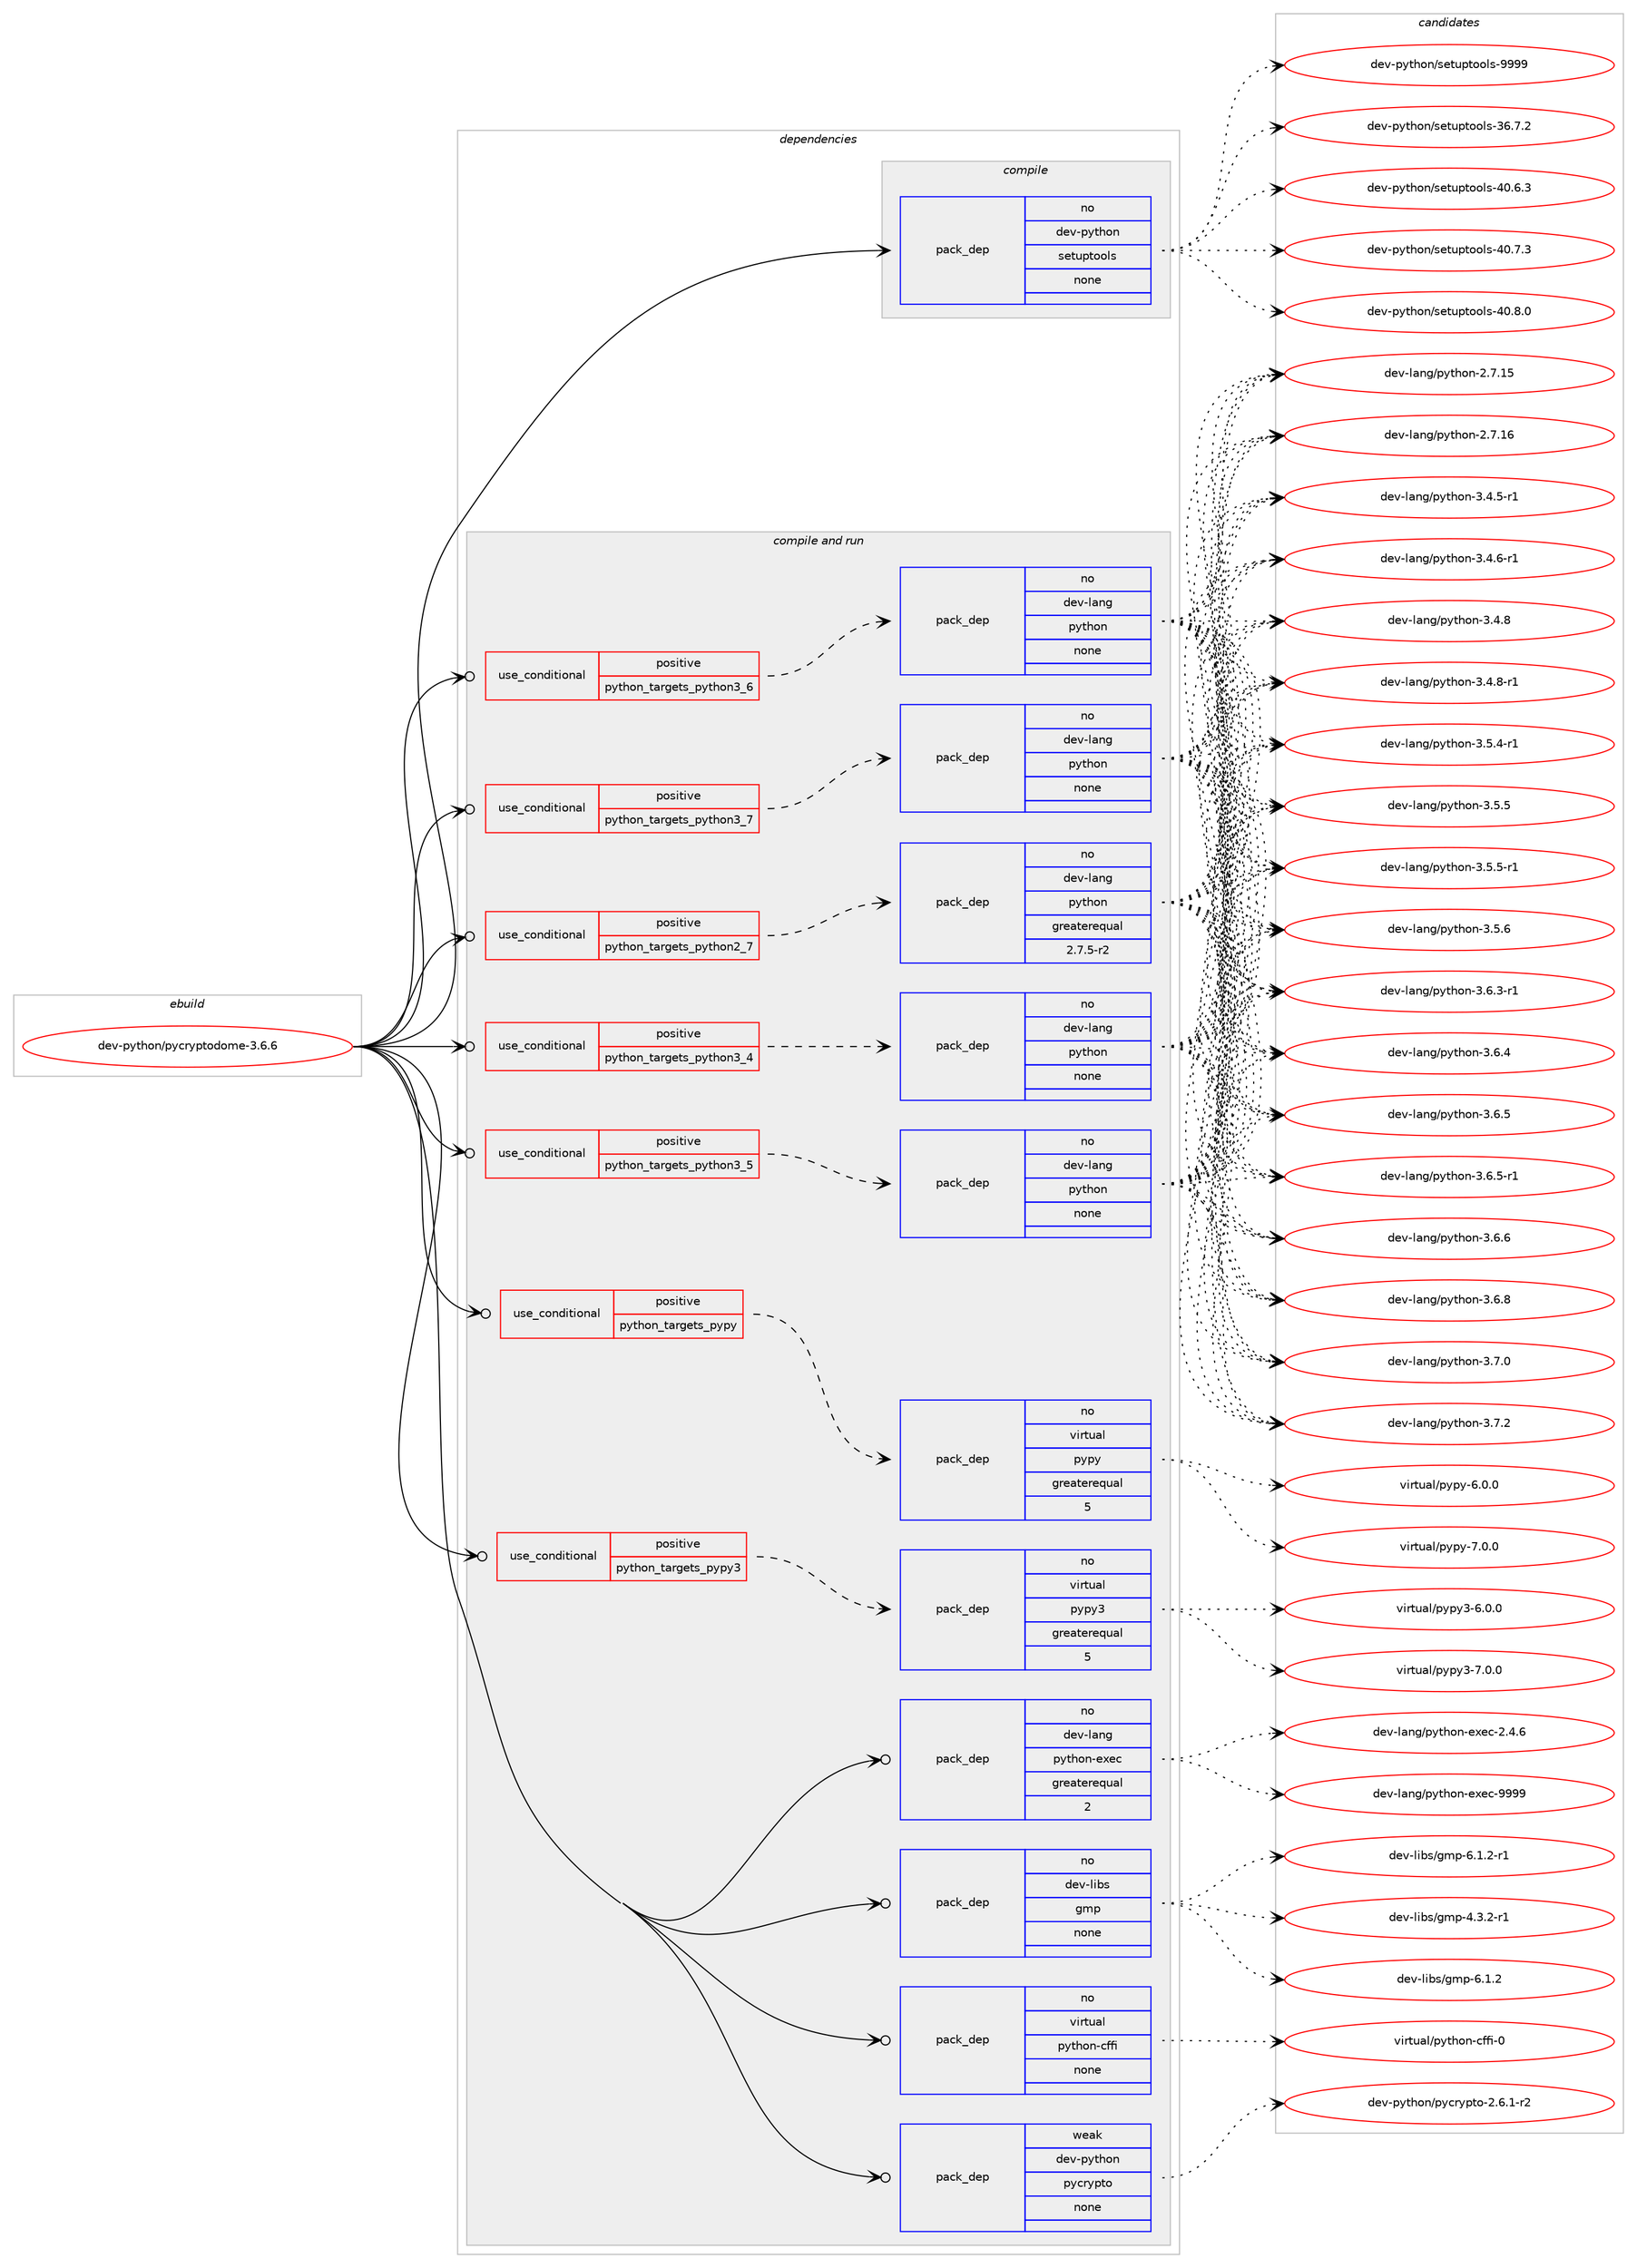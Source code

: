 digraph prolog {

# *************
# Graph options
# *************

newrank=true;
concentrate=true;
compound=true;
graph [rankdir=LR,fontname=Helvetica,fontsize=10,ranksep=1.5];#, ranksep=2.5, nodesep=0.2];
edge  [arrowhead=vee];
node  [fontname=Helvetica,fontsize=10];

# **********
# The ebuild
# **********

subgraph cluster_leftcol {
color=gray;
rank=same;
label=<<i>ebuild</i>>;
id [label="dev-python/pycryptodome-3.6.6", color=red, width=4, href="../dev-python/pycryptodome-3.6.6.svg"];
}

# ****************
# The dependencies
# ****************

subgraph cluster_midcol {
color=gray;
label=<<i>dependencies</i>>;
subgraph cluster_compile {
fillcolor="#eeeeee";
style=filled;
label=<<i>compile</i>>;
subgraph pack1024546 {
dependency1428334 [label=<<TABLE BORDER="0" CELLBORDER="1" CELLSPACING="0" CELLPADDING="4" WIDTH="220"><TR><TD ROWSPAN="6" CELLPADDING="30">pack_dep</TD></TR><TR><TD WIDTH="110">no</TD></TR><TR><TD>dev-python</TD></TR><TR><TD>setuptools</TD></TR><TR><TD>none</TD></TR><TR><TD></TD></TR></TABLE>>, shape=none, color=blue];
}
id:e -> dependency1428334:w [weight=20,style="solid",arrowhead="vee"];
}
subgraph cluster_compileandrun {
fillcolor="#eeeeee";
style=filled;
label=<<i>compile and run</i>>;
subgraph cond380474 {
dependency1428335 [label=<<TABLE BORDER="0" CELLBORDER="1" CELLSPACING="0" CELLPADDING="4"><TR><TD ROWSPAN="3" CELLPADDING="10">use_conditional</TD></TR><TR><TD>positive</TD></TR><TR><TD>python_targets_pypy</TD></TR></TABLE>>, shape=none, color=red];
subgraph pack1024547 {
dependency1428336 [label=<<TABLE BORDER="0" CELLBORDER="1" CELLSPACING="0" CELLPADDING="4" WIDTH="220"><TR><TD ROWSPAN="6" CELLPADDING="30">pack_dep</TD></TR><TR><TD WIDTH="110">no</TD></TR><TR><TD>virtual</TD></TR><TR><TD>pypy</TD></TR><TR><TD>greaterequal</TD></TR><TR><TD>5</TD></TR></TABLE>>, shape=none, color=blue];
}
dependency1428335:e -> dependency1428336:w [weight=20,style="dashed",arrowhead="vee"];
}
id:e -> dependency1428335:w [weight=20,style="solid",arrowhead="odotvee"];
subgraph cond380475 {
dependency1428337 [label=<<TABLE BORDER="0" CELLBORDER="1" CELLSPACING="0" CELLPADDING="4"><TR><TD ROWSPAN="3" CELLPADDING="10">use_conditional</TD></TR><TR><TD>positive</TD></TR><TR><TD>python_targets_pypy3</TD></TR></TABLE>>, shape=none, color=red];
subgraph pack1024548 {
dependency1428338 [label=<<TABLE BORDER="0" CELLBORDER="1" CELLSPACING="0" CELLPADDING="4" WIDTH="220"><TR><TD ROWSPAN="6" CELLPADDING="30">pack_dep</TD></TR><TR><TD WIDTH="110">no</TD></TR><TR><TD>virtual</TD></TR><TR><TD>pypy3</TD></TR><TR><TD>greaterequal</TD></TR><TR><TD>5</TD></TR></TABLE>>, shape=none, color=blue];
}
dependency1428337:e -> dependency1428338:w [weight=20,style="dashed",arrowhead="vee"];
}
id:e -> dependency1428337:w [weight=20,style="solid",arrowhead="odotvee"];
subgraph cond380476 {
dependency1428339 [label=<<TABLE BORDER="0" CELLBORDER="1" CELLSPACING="0" CELLPADDING="4"><TR><TD ROWSPAN="3" CELLPADDING="10">use_conditional</TD></TR><TR><TD>positive</TD></TR><TR><TD>python_targets_python2_7</TD></TR></TABLE>>, shape=none, color=red];
subgraph pack1024549 {
dependency1428340 [label=<<TABLE BORDER="0" CELLBORDER="1" CELLSPACING="0" CELLPADDING="4" WIDTH="220"><TR><TD ROWSPAN="6" CELLPADDING="30">pack_dep</TD></TR><TR><TD WIDTH="110">no</TD></TR><TR><TD>dev-lang</TD></TR><TR><TD>python</TD></TR><TR><TD>greaterequal</TD></TR><TR><TD>2.7.5-r2</TD></TR></TABLE>>, shape=none, color=blue];
}
dependency1428339:e -> dependency1428340:w [weight=20,style="dashed",arrowhead="vee"];
}
id:e -> dependency1428339:w [weight=20,style="solid",arrowhead="odotvee"];
subgraph cond380477 {
dependency1428341 [label=<<TABLE BORDER="0" CELLBORDER="1" CELLSPACING="0" CELLPADDING="4"><TR><TD ROWSPAN="3" CELLPADDING="10">use_conditional</TD></TR><TR><TD>positive</TD></TR><TR><TD>python_targets_python3_4</TD></TR></TABLE>>, shape=none, color=red];
subgraph pack1024550 {
dependency1428342 [label=<<TABLE BORDER="0" CELLBORDER="1" CELLSPACING="0" CELLPADDING="4" WIDTH="220"><TR><TD ROWSPAN="6" CELLPADDING="30">pack_dep</TD></TR><TR><TD WIDTH="110">no</TD></TR><TR><TD>dev-lang</TD></TR><TR><TD>python</TD></TR><TR><TD>none</TD></TR><TR><TD></TD></TR></TABLE>>, shape=none, color=blue];
}
dependency1428341:e -> dependency1428342:w [weight=20,style="dashed",arrowhead="vee"];
}
id:e -> dependency1428341:w [weight=20,style="solid",arrowhead="odotvee"];
subgraph cond380478 {
dependency1428343 [label=<<TABLE BORDER="0" CELLBORDER="1" CELLSPACING="0" CELLPADDING="4"><TR><TD ROWSPAN="3" CELLPADDING="10">use_conditional</TD></TR><TR><TD>positive</TD></TR><TR><TD>python_targets_python3_5</TD></TR></TABLE>>, shape=none, color=red];
subgraph pack1024551 {
dependency1428344 [label=<<TABLE BORDER="0" CELLBORDER="1" CELLSPACING="0" CELLPADDING="4" WIDTH="220"><TR><TD ROWSPAN="6" CELLPADDING="30">pack_dep</TD></TR><TR><TD WIDTH="110">no</TD></TR><TR><TD>dev-lang</TD></TR><TR><TD>python</TD></TR><TR><TD>none</TD></TR><TR><TD></TD></TR></TABLE>>, shape=none, color=blue];
}
dependency1428343:e -> dependency1428344:w [weight=20,style="dashed",arrowhead="vee"];
}
id:e -> dependency1428343:w [weight=20,style="solid",arrowhead="odotvee"];
subgraph cond380479 {
dependency1428345 [label=<<TABLE BORDER="0" CELLBORDER="1" CELLSPACING="0" CELLPADDING="4"><TR><TD ROWSPAN="3" CELLPADDING="10">use_conditional</TD></TR><TR><TD>positive</TD></TR><TR><TD>python_targets_python3_6</TD></TR></TABLE>>, shape=none, color=red];
subgraph pack1024552 {
dependency1428346 [label=<<TABLE BORDER="0" CELLBORDER="1" CELLSPACING="0" CELLPADDING="4" WIDTH="220"><TR><TD ROWSPAN="6" CELLPADDING="30">pack_dep</TD></TR><TR><TD WIDTH="110">no</TD></TR><TR><TD>dev-lang</TD></TR><TR><TD>python</TD></TR><TR><TD>none</TD></TR><TR><TD></TD></TR></TABLE>>, shape=none, color=blue];
}
dependency1428345:e -> dependency1428346:w [weight=20,style="dashed",arrowhead="vee"];
}
id:e -> dependency1428345:w [weight=20,style="solid",arrowhead="odotvee"];
subgraph cond380480 {
dependency1428347 [label=<<TABLE BORDER="0" CELLBORDER="1" CELLSPACING="0" CELLPADDING="4"><TR><TD ROWSPAN="3" CELLPADDING="10">use_conditional</TD></TR><TR><TD>positive</TD></TR><TR><TD>python_targets_python3_7</TD></TR></TABLE>>, shape=none, color=red];
subgraph pack1024553 {
dependency1428348 [label=<<TABLE BORDER="0" CELLBORDER="1" CELLSPACING="0" CELLPADDING="4" WIDTH="220"><TR><TD ROWSPAN="6" CELLPADDING="30">pack_dep</TD></TR><TR><TD WIDTH="110">no</TD></TR><TR><TD>dev-lang</TD></TR><TR><TD>python</TD></TR><TR><TD>none</TD></TR><TR><TD></TD></TR></TABLE>>, shape=none, color=blue];
}
dependency1428347:e -> dependency1428348:w [weight=20,style="dashed",arrowhead="vee"];
}
id:e -> dependency1428347:w [weight=20,style="solid",arrowhead="odotvee"];
subgraph pack1024554 {
dependency1428349 [label=<<TABLE BORDER="0" CELLBORDER="1" CELLSPACING="0" CELLPADDING="4" WIDTH="220"><TR><TD ROWSPAN="6" CELLPADDING="30">pack_dep</TD></TR><TR><TD WIDTH="110">no</TD></TR><TR><TD>dev-lang</TD></TR><TR><TD>python-exec</TD></TR><TR><TD>greaterequal</TD></TR><TR><TD>2</TD></TR></TABLE>>, shape=none, color=blue];
}
id:e -> dependency1428349:w [weight=20,style="solid",arrowhead="odotvee"];
subgraph pack1024555 {
dependency1428350 [label=<<TABLE BORDER="0" CELLBORDER="1" CELLSPACING="0" CELLPADDING="4" WIDTH="220"><TR><TD ROWSPAN="6" CELLPADDING="30">pack_dep</TD></TR><TR><TD WIDTH="110">no</TD></TR><TR><TD>dev-libs</TD></TR><TR><TD>gmp</TD></TR><TR><TD>none</TD></TR><TR><TD></TD></TR></TABLE>>, shape=none, color=blue];
}
id:e -> dependency1428350:w [weight=20,style="solid",arrowhead="odotvee"];
subgraph pack1024556 {
dependency1428351 [label=<<TABLE BORDER="0" CELLBORDER="1" CELLSPACING="0" CELLPADDING="4" WIDTH="220"><TR><TD ROWSPAN="6" CELLPADDING="30">pack_dep</TD></TR><TR><TD WIDTH="110">no</TD></TR><TR><TD>virtual</TD></TR><TR><TD>python-cffi</TD></TR><TR><TD>none</TD></TR><TR><TD></TD></TR></TABLE>>, shape=none, color=blue];
}
id:e -> dependency1428351:w [weight=20,style="solid",arrowhead="odotvee"];
subgraph pack1024557 {
dependency1428352 [label=<<TABLE BORDER="0" CELLBORDER="1" CELLSPACING="0" CELLPADDING="4" WIDTH="220"><TR><TD ROWSPAN="6" CELLPADDING="30">pack_dep</TD></TR><TR><TD WIDTH="110">weak</TD></TR><TR><TD>dev-python</TD></TR><TR><TD>pycrypto</TD></TR><TR><TD>none</TD></TR><TR><TD></TD></TR></TABLE>>, shape=none, color=blue];
}
id:e -> dependency1428352:w [weight=20,style="solid",arrowhead="odotvee"];
}
subgraph cluster_run {
fillcolor="#eeeeee";
style=filled;
label=<<i>run</i>>;
}
}

# **************
# The candidates
# **************

subgraph cluster_choices {
rank=same;
color=gray;
label=<<i>candidates</i>>;

subgraph choice1024546 {
color=black;
nodesep=1;
choice100101118451121211161041111104711510111611711211611111110811545515446554650 [label="dev-python/setuptools-36.7.2", color=red, width=4,href="../dev-python/setuptools-36.7.2.svg"];
choice100101118451121211161041111104711510111611711211611111110811545524846544651 [label="dev-python/setuptools-40.6.3", color=red, width=4,href="../dev-python/setuptools-40.6.3.svg"];
choice100101118451121211161041111104711510111611711211611111110811545524846554651 [label="dev-python/setuptools-40.7.3", color=red, width=4,href="../dev-python/setuptools-40.7.3.svg"];
choice100101118451121211161041111104711510111611711211611111110811545524846564648 [label="dev-python/setuptools-40.8.0", color=red, width=4,href="../dev-python/setuptools-40.8.0.svg"];
choice10010111845112121116104111110471151011161171121161111111081154557575757 [label="dev-python/setuptools-9999", color=red, width=4,href="../dev-python/setuptools-9999.svg"];
dependency1428334:e -> choice100101118451121211161041111104711510111611711211611111110811545515446554650:w [style=dotted,weight="100"];
dependency1428334:e -> choice100101118451121211161041111104711510111611711211611111110811545524846544651:w [style=dotted,weight="100"];
dependency1428334:e -> choice100101118451121211161041111104711510111611711211611111110811545524846554651:w [style=dotted,weight="100"];
dependency1428334:e -> choice100101118451121211161041111104711510111611711211611111110811545524846564648:w [style=dotted,weight="100"];
dependency1428334:e -> choice10010111845112121116104111110471151011161171121161111111081154557575757:w [style=dotted,weight="100"];
}
subgraph choice1024547 {
color=black;
nodesep=1;
choice1181051141161179710847112121112121455446484648 [label="virtual/pypy-6.0.0", color=red, width=4,href="../virtual/pypy-6.0.0.svg"];
choice1181051141161179710847112121112121455546484648 [label="virtual/pypy-7.0.0", color=red, width=4,href="../virtual/pypy-7.0.0.svg"];
dependency1428336:e -> choice1181051141161179710847112121112121455446484648:w [style=dotted,weight="100"];
dependency1428336:e -> choice1181051141161179710847112121112121455546484648:w [style=dotted,weight="100"];
}
subgraph choice1024548 {
color=black;
nodesep=1;
choice118105114116117971084711212111212151455446484648 [label="virtual/pypy3-6.0.0", color=red, width=4,href="../virtual/pypy3-6.0.0.svg"];
choice118105114116117971084711212111212151455546484648 [label="virtual/pypy3-7.0.0", color=red, width=4,href="../virtual/pypy3-7.0.0.svg"];
dependency1428338:e -> choice118105114116117971084711212111212151455446484648:w [style=dotted,weight="100"];
dependency1428338:e -> choice118105114116117971084711212111212151455546484648:w [style=dotted,weight="100"];
}
subgraph choice1024549 {
color=black;
nodesep=1;
choice10010111845108971101034711212111610411111045504655464953 [label="dev-lang/python-2.7.15", color=red, width=4,href="../dev-lang/python-2.7.15.svg"];
choice10010111845108971101034711212111610411111045504655464954 [label="dev-lang/python-2.7.16", color=red, width=4,href="../dev-lang/python-2.7.16.svg"];
choice1001011184510897110103471121211161041111104551465246534511449 [label="dev-lang/python-3.4.5-r1", color=red, width=4,href="../dev-lang/python-3.4.5-r1.svg"];
choice1001011184510897110103471121211161041111104551465246544511449 [label="dev-lang/python-3.4.6-r1", color=red, width=4,href="../dev-lang/python-3.4.6-r1.svg"];
choice100101118451089711010347112121116104111110455146524656 [label="dev-lang/python-3.4.8", color=red, width=4,href="../dev-lang/python-3.4.8.svg"];
choice1001011184510897110103471121211161041111104551465246564511449 [label="dev-lang/python-3.4.8-r1", color=red, width=4,href="../dev-lang/python-3.4.8-r1.svg"];
choice1001011184510897110103471121211161041111104551465346524511449 [label="dev-lang/python-3.5.4-r1", color=red, width=4,href="../dev-lang/python-3.5.4-r1.svg"];
choice100101118451089711010347112121116104111110455146534653 [label="dev-lang/python-3.5.5", color=red, width=4,href="../dev-lang/python-3.5.5.svg"];
choice1001011184510897110103471121211161041111104551465346534511449 [label="dev-lang/python-3.5.5-r1", color=red, width=4,href="../dev-lang/python-3.5.5-r1.svg"];
choice100101118451089711010347112121116104111110455146534654 [label="dev-lang/python-3.5.6", color=red, width=4,href="../dev-lang/python-3.5.6.svg"];
choice1001011184510897110103471121211161041111104551465446514511449 [label="dev-lang/python-3.6.3-r1", color=red, width=4,href="../dev-lang/python-3.6.3-r1.svg"];
choice100101118451089711010347112121116104111110455146544652 [label="dev-lang/python-3.6.4", color=red, width=4,href="../dev-lang/python-3.6.4.svg"];
choice100101118451089711010347112121116104111110455146544653 [label="dev-lang/python-3.6.5", color=red, width=4,href="../dev-lang/python-3.6.5.svg"];
choice1001011184510897110103471121211161041111104551465446534511449 [label="dev-lang/python-3.6.5-r1", color=red, width=4,href="../dev-lang/python-3.6.5-r1.svg"];
choice100101118451089711010347112121116104111110455146544654 [label="dev-lang/python-3.6.6", color=red, width=4,href="../dev-lang/python-3.6.6.svg"];
choice100101118451089711010347112121116104111110455146544656 [label="dev-lang/python-3.6.8", color=red, width=4,href="../dev-lang/python-3.6.8.svg"];
choice100101118451089711010347112121116104111110455146554648 [label="dev-lang/python-3.7.0", color=red, width=4,href="../dev-lang/python-3.7.0.svg"];
choice100101118451089711010347112121116104111110455146554650 [label="dev-lang/python-3.7.2", color=red, width=4,href="../dev-lang/python-3.7.2.svg"];
dependency1428340:e -> choice10010111845108971101034711212111610411111045504655464953:w [style=dotted,weight="100"];
dependency1428340:e -> choice10010111845108971101034711212111610411111045504655464954:w [style=dotted,weight="100"];
dependency1428340:e -> choice1001011184510897110103471121211161041111104551465246534511449:w [style=dotted,weight="100"];
dependency1428340:e -> choice1001011184510897110103471121211161041111104551465246544511449:w [style=dotted,weight="100"];
dependency1428340:e -> choice100101118451089711010347112121116104111110455146524656:w [style=dotted,weight="100"];
dependency1428340:e -> choice1001011184510897110103471121211161041111104551465246564511449:w [style=dotted,weight="100"];
dependency1428340:e -> choice1001011184510897110103471121211161041111104551465346524511449:w [style=dotted,weight="100"];
dependency1428340:e -> choice100101118451089711010347112121116104111110455146534653:w [style=dotted,weight="100"];
dependency1428340:e -> choice1001011184510897110103471121211161041111104551465346534511449:w [style=dotted,weight="100"];
dependency1428340:e -> choice100101118451089711010347112121116104111110455146534654:w [style=dotted,weight="100"];
dependency1428340:e -> choice1001011184510897110103471121211161041111104551465446514511449:w [style=dotted,weight="100"];
dependency1428340:e -> choice100101118451089711010347112121116104111110455146544652:w [style=dotted,weight="100"];
dependency1428340:e -> choice100101118451089711010347112121116104111110455146544653:w [style=dotted,weight="100"];
dependency1428340:e -> choice1001011184510897110103471121211161041111104551465446534511449:w [style=dotted,weight="100"];
dependency1428340:e -> choice100101118451089711010347112121116104111110455146544654:w [style=dotted,weight="100"];
dependency1428340:e -> choice100101118451089711010347112121116104111110455146544656:w [style=dotted,weight="100"];
dependency1428340:e -> choice100101118451089711010347112121116104111110455146554648:w [style=dotted,weight="100"];
dependency1428340:e -> choice100101118451089711010347112121116104111110455146554650:w [style=dotted,weight="100"];
}
subgraph choice1024550 {
color=black;
nodesep=1;
choice10010111845108971101034711212111610411111045504655464953 [label="dev-lang/python-2.7.15", color=red, width=4,href="../dev-lang/python-2.7.15.svg"];
choice10010111845108971101034711212111610411111045504655464954 [label="dev-lang/python-2.7.16", color=red, width=4,href="../dev-lang/python-2.7.16.svg"];
choice1001011184510897110103471121211161041111104551465246534511449 [label="dev-lang/python-3.4.5-r1", color=red, width=4,href="../dev-lang/python-3.4.5-r1.svg"];
choice1001011184510897110103471121211161041111104551465246544511449 [label="dev-lang/python-3.4.6-r1", color=red, width=4,href="../dev-lang/python-3.4.6-r1.svg"];
choice100101118451089711010347112121116104111110455146524656 [label="dev-lang/python-3.4.8", color=red, width=4,href="../dev-lang/python-3.4.8.svg"];
choice1001011184510897110103471121211161041111104551465246564511449 [label="dev-lang/python-3.4.8-r1", color=red, width=4,href="../dev-lang/python-3.4.8-r1.svg"];
choice1001011184510897110103471121211161041111104551465346524511449 [label="dev-lang/python-3.5.4-r1", color=red, width=4,href="../dev-lang/python-3.5.4-r1.svg"];
choice100101118451089711010347112121116104111110455146534653 [label="dev-lang/python-3.5.5", color=red, width=4,href="../dev-lang/python-3.5.5.svg"];
choice1001011184510897110103471121211161041111104551465346534511449 [label="dev-lang/python-3.5.5-r1", color=red, width=4,href="../dev-lang/python-3.5.5-r1.svg"];
choice100101118451089711010347112121116104111110455146534654 [label="dev-lang/python-3.5.6", color=red, width=4,href="../dev-lang/python-3.5.6.svg"];
choice1001011184510897110103471121211161041111104551465446514511449 [label="dev-lang/python-3.6.3-r1", color=red, width=4,href="../dev-lang/python-3.6.3-r1.svg"];
choice100101118451089711010347112121116104111110455146544652 [label="dev-lang/python-3.6.4", color=red, width=4,href="../dev-lang/python-3.6.4.svg"];
choice100101118451089711010347112121116104111110455146544653 [label="dev-lang/python-3.6.5", color=red, width=4,href="../dev-lang/python-3.6.5.svg"];
choice1001011184510897110103471121211161041111104551465446534511449 [label="dev-lang/python-3.6.5-r1", color=red, width=4,href="../dev-lang/python-3.6.5-r1.svg"];
choice100101118451089711010347112121116104111110455146544654 [label="dev-lang/python-3.6.6", color=red, width=4,href="../dev-lang/python-3.6.6.svg"];
choice100101118451089711010347112121116104111110455146544656 [label="dev-lang/python-3.6.8", color=red, width=4,href="../dev-lang/python-3.6.8.svg"];
choice100101118451089711010347112121116104111110455146554648 [label="dev-lang/python-3.7.0", color=red, width=4,href="../dev-lang/python-3.7.0.svg"];
choice100101118451089711010347112121116104111110455146554650 [label="dev-lang/python-3.7.2", color=red, width=4,href="../dev-lang/python-3.7.2.svg"];
dependency1428342:e -> choice10010111845108971101034711212111610411111045504655464953:w [style=dotted,weight="100"];
dependency1428342:e -> choice10010111845108971101034711212111610411111045504655464954:w [style=dotted,weight="100"];
dependency1428342:e -> choice1001011184510897110103471121211161041111104551465246534511449:w [style=dotted,weight="100"];
dependency1428342:e -> choice1001011184510897110103471121211161041111104551465246544511449:w [style=dotted,weight="100"];
dependency1428342:e -> choice100101118451089711010347112121116104111110455146524656:w [style=dotted,weight="100"];
dependency1428342:e -> choice1001011184510897110103471121211161041111104551465246564511449:w [style=dotted,weight="100"];
dependency1428342:e -> choice1001011184510897110103471121211161041111104551465346524511449:w [style=dotted,weight="100"];
dependency1428342:e -> choice100101118451089711010347112121116104111110455146534653:w [style=dotted,weight="100"];
dependency1428342:e -> choice1001011184510897110103471121211161041111104551465346534511449:w [style=dotted,weight="100"];
dependency1428342:e -> choice100101118451089711010347112121116104111110455146534654:w [style=dotted,weight="100"];
dependency1428342:e -> choice1001011184510897110103471121211161041111104551465446514511449:w [style=dotted,weight="100"];
dependency1428342:e -> choice100101118451089711010347112121116104111110455146544652:w [style=dotted,weight="100"];
dependency1428342:e -> choice100101118451089711010347112121116104111110455146544653:w [style=dotted,weight="100"];
dependency1428342:e -> choice1001011184510897110103471121211161041111104551465446534511449:w [style=dotted,weight="100"];
dependency1428342:e -> choice100101118451089711010347112121116104111110455146544654:w [style=dotted,weight="100"];
dependency1428342:e -> choice100101118451089711010347112121116104111110455146544656:w [style=dotted,weight="100"];
dependency1428342:e -> choice100101118451089711010347112121116104111110455146554648:w [style=dotted,weight="100"];
dependency1428342:e -> choice100101118451089711010347112121116104111110455146554650:w [style=dotted,weight="100"];
}
subgraph choice1024551 {
color=black;
nodesep=1;
choice10010111845108971101034711212111610411111045504655464953 [label="dev-lang/python-2.7.15", color=red, width=4,href="../dev-lang/python-2.7.15.svg"];
choice10010111845108971101034711212111610411111045504655464954 [label="dev-lang/python-2.7.16", color=red, width=4,href="../dev-lang/python-2.7.16.svg"];
choice1001011184510897110103471121211161041111104551465246534511449 [label="dev-lang/python-3.4.5-r1", color=red, width=4,href="../dev-lang/python-3.4.5-r1.svg"];
choice1001011184510897110103471121211161041111104551465246544511449 [label="dev-lang/python-3.4.6-r1", color=red, width=4,href="../dev-lang/python-3.4.6-r1.svg"];
choice100101118451089711010347112121116104111110455146524656 [label="dev-lang/python-3.4.8", color=red, width=4,href="../dev-lang/python-3.4.8.svg"];
choice1001011184510897110103471121211161041111104551465246564511449 [label="dev-lang/python-3.4.8-r1", color=red, width=4,href="../dev-lang/python-3.4.8-r1.svg"];
choice1001011184510897110103471121211161041111104551465346524511449 [label="dev-lang/python-3.5.4-r1", color=red, width=4,href="../dev-lang/python-3.5.4-r1.svg"];
choice100101118451089711010347112121116104111110455146534653 [label="dev-lang/python-3.5.5", color=red, width=4,href="../dev-lang/python-3.5.5.svg"];
choice1001011184510897110103471121211161041111104551465346534511449 [label="dev-lang/python-3.5.5-r1", color=red, width=4,href="../dev-lang/python-3.5.5-r1.svg"];
choice100101118451089711010347112121116104111110455146534654 [label="dev-lang/python-3.5.6", color=red, width=4,href="../dev-lang/python-3.5.6.svg"];
choice1001011184510897110103471121211161041111104551465446514511449 [label="dev-lang/python-3.6.3-r1", color=red, width=4,href="../dev-lang/python-3.6.3-r1.svg"];
choice100101118451089711010347112121116104111110455146544652 [label="dev-lang/python-3.6.4", color=red, width=4,href="../dev-lang/python-3.6.4.svg"];
choice100101118451089711010347112121116104111110455146544653 [label="dev-lang/python-3.6.5", color=red, width=4,href="../dev-lang/python-3.6.5.svg"];
choice1001011184510897110103471121211161041111104551465446534511449 [label="dev-lang/python-3.6.5-r1", color=red, width=4,href="../dev-lang/python-3.6.5-r1.svg"];
choice100101118451089711010347112121116104111110455146544654 [label="dev-lang/python-3.6.6", color=red, width=4,href="../dev-lang/python-3.6.6.svg"];
choice100101118451089711010347112121116104111110455146544656 [label="dev-lang/python-3.6.8", color=red, width=4,href="../dev-lang/python-3.6.8.svg"];
choice100101118451089711010347112121116104111110455146554648 [label="dev-lang/python-3.7.0", color=red, width=4,href="../dev-lang/python-3.7.0.svg"];
choice100101118451089711010347112121116104111110455146554650 [label="dev-lang/python-3.7.2", color=red, width=4,href="../dev-lang/python-3.7.2.svg"];
dependency1428344:e -> choice10010111845108971101034711212111610411111045504655464953:w [style=dotted,weight="100"];
dependency1428344:e -> choice10010111845108971101034711212111610411111045504655464954:w [style=dotted,weight="100"];
dependency1428344:e -> choice1001011184510897110103471121211161041111104551465246534511449:w [style=dotted,weight="100"];
dependency1428344:e -> choice1001011184510897110103471121211161041111104551465246544511449:w [style=dotted,weight="100"];
dependency1428344:e -> choice100101118451089711010347112121116104111110455146524656:w [style=dotted,weight="100"];
dependency1428344:e -> choice1001011184510897110103471121211161041111104551465246564511449:w [style=dotted,weight="100"];
dependency1428344:e -> choice1001011184510897110103471121211161041111104551465346524511449:w [style=dotted,weight="100"];
dependency1428344:e -> choice100101118451089711010347112121116104111110455146534653:w [style=dotted,weight="100"];
dependency1428344:e -> choice1001011184510897110103471121211161041111104551465346534511449:w [style=dotted,weight="100"];
dependency1428344:e -> choice100101118451089711010347112121116104111110455146534654:w [style=dotted,weight="100"];
dependency1428344:e -> choice1001011184510897110103471121211161041111104551465446514511449:w [style=dotted,weight="100"];
dependency1428344:e -> choice100101118451089711010347112121116104111110455146544652:w [style=dotted,weight="100"];
dependency1428344:e -> choice100101118451089711010347112121116104111110455146544653:w [style=dotted,weight="100"];
dependency1428344:e -> choice1001011184510897110103471121211161041111104551465446534511449:w [style=dotted,weight="100"];
dependency1428344:e -> choice100101118451089711010347112121116104111110455146544654:w [style=dotted,weight="100"];
dependency1428344:e -> choice100101118451089711010347112121116104111110455146544656:w [style=dotted,weight="100"];
dependency1428344:e -> choice100101118451089711010347112121116104111110455146554648:w [style=dotted,weight="100"];
dependency1428344:e -> choice100101118451089711010347112121116104111110455146554650:w [style=dotted,weight="100"];
}
subgraph choice1024552 {
color=black;
nodesep=1;
choice10010111845108971101034711212111610411111045504655464953 [label="dev-lang/python-2.7.15", color=red, width=4,href="../dev-lang/python-2.7.15.svg"];
choice10010111845108971101034711212111610411111045504655464954 [label="dev-lang/python-2.7.16", color=red, width=4,href="../dev-lang/python-2.7.16.svg"];
choice1001011184510897110103471121211161041111104551465246534511449 [label="dev-lang/python-3.4.5-r1", color=red, width=4,href="../dev-lang/python-3.4.5-r1.svg"];
choice1001011184510897110103471121211161041111104551465246544511449 [label="dev-lang/python-3.4.6-r1", color=red, width=4,href="../dev-lang/python-3.4.6-r1.svg"];
choice100101118451089711010347112121116104111110455146524656 [label="dev-lang/python-3.4.8", color=red, width=4,href="../dev-lang/python-3.4.8.svg"];
choice1001011184510897110103471121211161041111104551465246564511449 [label="dev-lang/python-3.4.8-r1", color=red, width=4,href="../dev-lang/python-3.4.8-r1.svg"];
choice1001011184510897110103471121211161041111104551465346524511449 [label="dev-lang/python-3.5.4-r1", color=red, width=4,href="../dev-lang/python-3.5.4-r1.svg"];
choice100101118451089711010347112121116104111110455146534653 [label="dev-lang/python-3.5.5", color=red, width=4,href="../dev-lang/python-3.5.5.svg"];
choice1001011184510897110103471121211161041111104551465346534511449 [label="dev-lang/python-3.5.5-r1", color=red, width=4,href="../dev-lang/python-3.5.5-r1.svg"];
choice100101118451089711010347112121116104111110455146534654 [label="dev-lang/python-3.5.6", color=red, width=4,href="../dev-lang/python-3.5.6.svg"];
choice1001011184510897110103471121211161041111104551465446514511449 [label="dev-lang/python-3.6.3-r1", color=red, width=4,href="../dev-lang/python-3.6.3-r1.svg"];
choice100101118451089711010347112121116104111110455146544652 [label="dev-lang/python-3.6.4", color=red, width=4,href="../dev-lang/python-3.6.4.svg"];
choice100101118451089711010347112121116104111110455146544653 [label="dev-lang/python-3.6.5", color=red, width=4,href="../dev-lang/python-3.6.5.svg"];
choice1001011184510897110103471121211161041111104551465446534511449 [label="dev-lang/python-3.6.5-r1", color=red, width=4,href="../dev-lang/python-3.6.5-r1.svg"];
choice100101118451089711010347112121116104111110455146544654 [label="dev-lang/python-3.6.6", color=red, width=4,href="../dev-lang/python-3.6.6.svg"];
choice100101118451089711010347112121116104111110455146544656 [label="dev-lang/python-3.6.8", color=red, width=4,href="../dev-lang/python-3.6.8.svg"];
choice100101118451089711010347112121116104111110455146554648 [label="dev-lang/python-3.7.0", color=red, width=4,href="../dev-lang/python-3.7.0.svg"];
choice100101118451089711010347112121116104111110455146554650 [label="dev-lang/python-3.7.2", color=red, width=4,href="../dev-lang/python-3.7.2.svg"];
dependency1428346:e -> choice10010111845108971101034711212111610411111045504655464953:w [style=dotted,weight="100"];
dependency1428346:e -> choice10010111845108971101034711212111610411111045504655464954:w [style=dotted,weight="100"];
dependency1428346:e -> choice1001011184510897110103471121211161041111104551465246534511449:w [style=dotted,weight="100"];
dependency1428346:e -> choice1001011184510897110103471121211161041111104551465246544511449:w [style=dotted,weight="100"];
dependency1428346:e -> choice100101118451089711010347112121116104111110455146524656:w [style=dotted,weight="100"];
dependency1428346:e -> choice1001011184510897110103471121211161041111104551465246564511449:w [style=dotted,weight="100"];
dependency1428346:e -> choice1001011184510897110103471121211161041111104551465346524511449:w [style=dotted,weight="100"];
dependency1428346:e -> choice100101118451089711010347112121116104111110455146534653:w [style=dotted,weight="100"];
dependency1428346:e -> choice1001011184510897110103471121211161041111104551465346534511449:w [style=dotted,weight="100"];
dependency1428346:e -> choice100101118451089711010347112121116104111110455146534654:w [style=dotted,weight="100"];
dependency1428346:e -> choice1001011184510897110103471121211161041111104551465446514511449:w [style=dotted,weight="100"];
dependency1428346:e -> choice100101118451089711010347112121116104111110455146544652:w [style=dotted,weight="100"];
dependency1428346:e -> choice100101118451089711010347112121116104111110455146544653:w [style=dotted,weight="100"];
dependency1428346:e -> choice1001011184510897110103471121211161041111104551465446534511449:w [style=dotted,weight="100"];
dependency1428346:e -> choice100101118451089711010347112121116104111110455146544654:w [style=dotted,weight="100"];
dependency1428346:e -> choice100101118451089711010347112121116104111110455146544656:w [style=dotted,weight="100"];
dependency1428346:e -> choice100101118451089711010347112121116104111110455146554648:w [style=dotted,weight="100"];
dependency1428346:e -> choice100101118451089711010347112121116104111110455146554650:w [style=dotted,weight="100"];
}
subgraph choice1024553 {
color=black;
nodesep=1;
choice10010111845108971101034711212111610411111045504655464953 [label="dev-lang/python-2.7.15", color=red, width=4,href="../dev-lang/python-2.7.15.svg"];
choice10010111845108971101034711212111610411111045504655464954 [label="dev-lang/python-2.7.16", color=red, width=4,href="../dev-lang/python-2.7.16.svg"];
choice1001011184510897110103471121211161041111104551465246534511449 [label="dev-lang/python-3.4.5-r1", color=red, width=4,href="../dev-lang/python-3.4.5-r1.svg"];
choice1001011184510897110103471121211161041111104551465246544511449 [label="dev-lang/python-3.4.6-r1", color=red, width=4,href="../dev-lang/python-3.4.6-r1.svg"];
choice100101118451089711010347112121116104111110455146524656 [label="dev-lang/python-3.4.8", color=red, width=4,href="../dev-lang/python-3.4.8.svg"];
choice1001011184510897110103471121211161041111104551465246564511449 [label="dev-lang/python-3.4.8-r1", color=red, width=4,href="../dev-lang/python-3.4.8-r1.svg"];
choice1001011184510897110103471121211161041111104551465346524511449 [label="dev-lang/python-3.5.4-r1", color=red, width=4,href="../dev-lang/python-3.5.4-r1.svg"];
choice100101118451089711010347112121116104111110455146534653 [label="dev-lang/python-3.5.5", color=red, width=4,href="../dev-lang/python-3.5.5.svg"];
choice1001011184510897110103471121211161041111104551465346534511449 [label="dev-lang/python-3.5.5-r1", color=red, width=4,href="../dev-lang/python-3.5.5-r1.svg"];
choice100101118451089711010347112121116104111110455146534654 [label="dev-lang/python-3.5.6", color=red, width=4,href="../dev-lang/python-3.5.6.svg"];
choice1001011184510897110103471121211161041111104551465446514511449 [label="dev-lang/python-3.6.3-r1", color=red, width=4,href="../dev-lang/python-3.6.3-r1.svg"];
choice100101118451089711010347112121116104111110455146544652 [label="dev-lang/python-3.6.4", color=red, width=4,href="../dev-lang/python-3.6.4.svg"];
choice100101118451089711010347112121116104111110455146544653 [label="dev-lang/python-3.6.5", color=red, width=4,href="../dev-lang/python-3.6.5.svg"];
choice1001011184510897110103471121211161041111104551465446534511449 [label="dev-lang/python-3.6.5-r1", color=red, width=4,href="../dev-lang/python-3.6.5-r1.svg"];
choice100101118451089711010347112121116104111110455146544654 [label="dev-lang/python-3.6.6", color=red, width=4,href="../dev-lang/python-3.6.6.svg"];
choice100101118451089711010347112121116104111110455146544656 [label="dev-lang/python-3.6.8", color=red, width=4,href="../dev-lang/python-3.6.8.svg"];
choice100101118451089711010347112121116104111110455146554648 [label="dev-lang/python-3.7.0", color=red, width=4,href="../dev-lang/python-3.7.0.svg"];
choice100101118451089711010347112121116104111110455146554650 [label="dev-lang/python-3.7.2", color=red, width=4,href="../dev-lang/python-3.7.2.svg"];
dependency1428348:e -> choice10010111845108971101034711212111610411111045504655464953:w [style=dotted,weight="100"];
dependency1428348:e -> choice10010111845108971101034711212111610411111045504655464954:w [style=dotted,weight="100"];
dependency1428348:e -> choice1001011184510897110103471121211161041111104551465246534511449:w [style=dotted,weight="100"];
dependency1428348:e -> choice1001011184510897110103471121211161041111104551465246544511449:w [style=dotted,weight="100"];
dependency1428348:e -> choice100101118451089711010347112121116104111110455146524656:w [style=dotted,weight="100"];
dependency1428348:e -> choice1001011184510897110103471121211161041111104551465246564511449:w [style=dotted,weight="100"];
dependency1428348:e -> choice1001011184510897110103471121211161041111104551465346524511449:w [style=dotted,weight="100"];
dependency1428348:e -> choice100101118451089711010347112121116104111110455146534653:w [style=dotted,weight="100"];
dependency1428348:e -> choice1001011184510897110103471121211161041111104551465346534511449:w [style=dotted,weight="100"];
dependency1428348:e -> choice100101118451089711010347112121116104111110455146534654:w [style=dotted,weight="100"];
dependency1428348:e -> choice1001011184510897110103471121211161041111104551465446514511449:w [style=dotted,weight="100"];
dependency1428348:e -> choice100101118451089711010347112121116104111110455146544652:w [style=dotted,weight="100"];
dependency1428348:e -> choice100101118451089711010347112121116104111110455146544653:w [style=dotted,weight="100"];
dependency1428348:e -> choice1001011184510897110103471121211161041111104551465446534511449:w [style=dotted,weight="100"];
dependency1428348:e -> choice100101118451089711010347112121116104111110455146544654:w [style=dotted,weight="100"];
dependency1428348:e -> choice100101118451089711010347112121116104111110455146544656:w [style=dotted,weight="100"];
dependency1428348:e -> choice100101118451089711010347112121116104111110455146554648:w [style=dotted,weight="100"];
dependency1428348:e -> choice100101118451089711010347112121116104111110455146554650:w [style=dotted,weight="100"];
}
subgraph choice1024554 {
color=black;
nodesep=1;
choice1001011184510897110103471121211161041111104510112010199455046524654 [label="dev-lang/python-exec-2.4.6", color=red, width=4,href="../dev-lang/python-exec-2.4.6.svg"];
choice10010111845108971101034711212111610411111045101120101994557575757 [label="dev-lang/python-exec-9999", color=red, width=4,href="../dev-lang/python-exec-9999.svg"];
dependency1428349:e -> choice1001011184510897110103471121211161041111104510112010199455046524654:w [style=dotted,weight="100"];
dependency1428349:e -> choice10010111845108971101034711212111610411111045101120101994557575757:w [style=dotted,weight="100"];
}
subgraph choice1024555 {
color=black;
nodesep=1;
choice1001011184510810598115471031091124552465146504511449 [label="dev-libs/gmp-4.3.2-r1", color=red, width=4,href="../dev-libs/gmp-4.3.2-r1.svg"];
choice100101118451081059811547103109112455446494650 [label="dev-libs/gmp-6.1.2", color=red, width=4,href="../dev-libs/gmp-6.1.2.svg"];
choice1001011184510810598115471031091124554464946504511449 [label="dev-libs/gmp-6.1.2-r1", color=red, width=4,href="../dev-libs/gmp-6.1.2-r1.svg"];
dependency1428350:e -> choice1001011184510810598115471031091124552465146504511449:w [style=dotted,weight="100"];
dependency1428350:e -> choice100101118451081059811547103109112455446494650:w [style=dotted,weight="100"];
dependency1428350:e -> choice1001011184510810598115471031091124554464946504511449:w [style=dotted,weight="100"];
}
subgraph choice1024556 {
color=black;
nodesep=1;
choice118105114116117971084711212111610411111045991021021054548 [label="virtual/python-cffi-0", color=red, width=4,href="../virtual/python-cffi-0.svg"];
dependency1428351:e -> choice118105114116117971084711212111610411111045991021021054548:w [style=dotted,weight="100"];
}
subgraph choice1024557 {
color=black;
nodesep=1;
choice1001011184511212111610411111047112121991141211121161114550465446494511450 [label="dev-python/pycrypto-2.6.1-r2", color=red, width=4,href="../dev-python/pycrypto-2.6.1-r2.svg"];
dependency1428352:e -> choice1001011184511212111610411111047112121991141211121161114550465446494511450:w [style=dotted,weight="100"];
}
}

}
